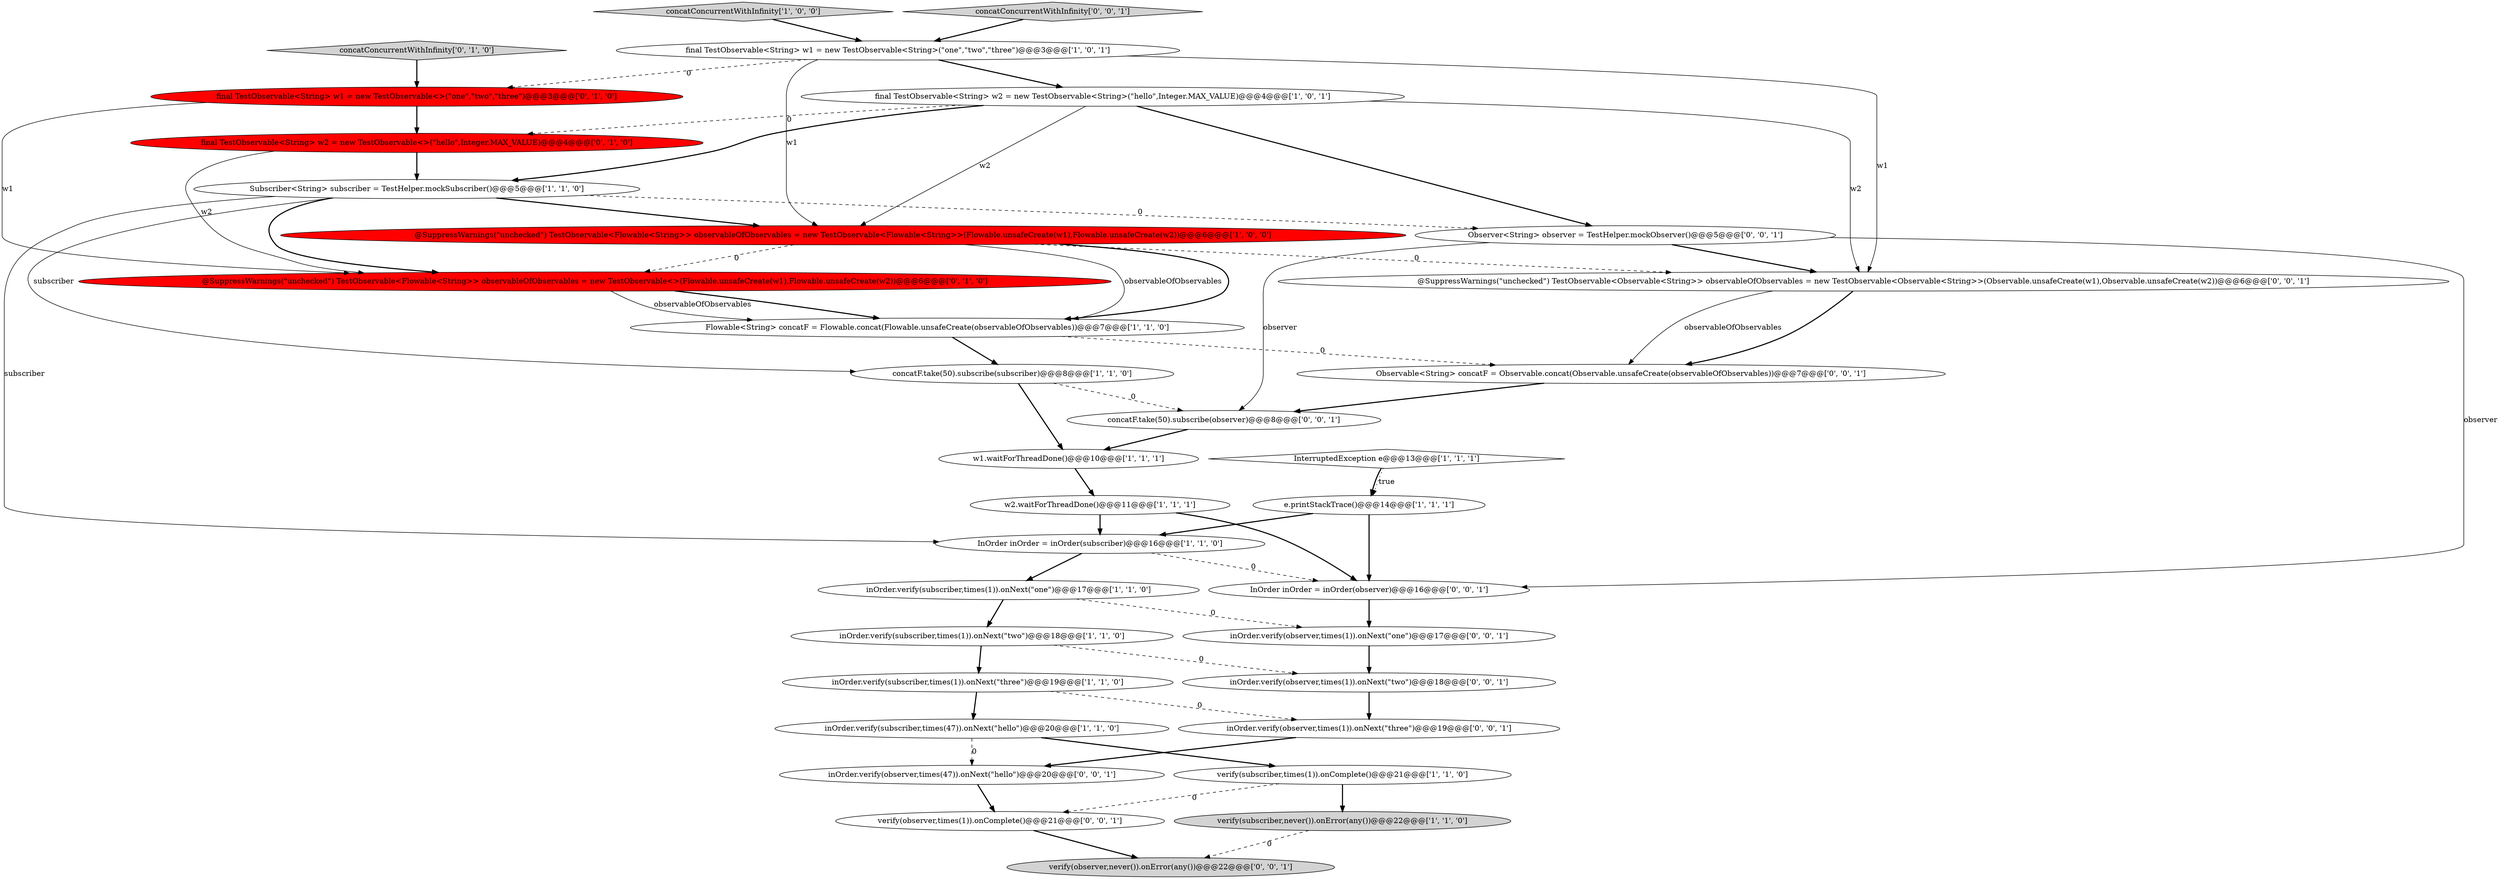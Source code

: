 digraph {
14 [style = filled, label = "InterruptedException e@@@13@@@['1', '1', '1']", fillcolor = white, shape = diamond image = "AAA0AAABBB1BBB"];
13 [style = filled, label = "final TestObservable<String> w2 = new TestObservable<String>(\"hello\",Integer.MAX_VALUE)@@@4@@@['1', '0', '1']", fillcolor = white, shape = ellipse image = "AAA0AAABBB1BBB"];
4 [style = filled, label = "verify(subscriber,never()).onError(any())@@@22@@@['1', '1', '0']", fillcolor = lightgray, shape = ellipse image = "AAA0AAABBB1BBB"];
24 [style = filled, label = "verify(observer,times(1)).onComplete()@@@21@@@['0', '0', '1']", fillcolor = white, shape = ellipse image = "AAA0AAABBB3BBB"];
12 [style = filled, label = "inOrder.verify(subscriber,times(1)).onNext(\"one\")@@@17@@@['1', '1', '0']", fillcolor = white, shape = ellipse image = "AAA0AAABBB1BBB"];
30 [style = filled, label = "inOrder.verify(observer,times(47)).onNext(\"hello\")@@@20@@@['0', '0', '1']", fillcolor = white, shape = ellipse image = "AAA0AAABBB3BBB"];
29 [style = filled, label = "Observable<String> concatF = Observable.concat(Observable.unsafeCreate(observableOfObservables))@@@7@@@['0', '0', '1']", fillcolor = white, shape = ellipse image = "AAA0AAABBB3BBB"];
21 [style = filled, label = "@SuppressWarnings(\"unchecked\") TestObservable<Flowable<String>> observableOfObservables = new TestObservable<>(Flowable.unsafeCreate(w1),Flowable.unsafeCreate(w2))@@@6@@@['0', '1', '0']", fillcolor = red, shape = ellipse image = "AAA1AAABBB2BBB"];
11 [style = filled, label = "Flowable<String> concatF = Flowable.concat(Flowable.unsafeCreate(observableOfObservables))@@@7@@@['1', '1', '0']", fillcolor = white, shape = ellipse image = "AAA0AAABBB1BBB"];
26 [style = filled, label = "inOrder.verify(observer,times(1)).onNext(\"three\")@@@19@@@['0', '0', '1']", fillcolor = white, shape = ellipse image = "AAA0AAABBB3BBB"];
7 [style = filled, label = "InOrder inOrder = inOrder(subscriber)@@@16@@@['1', '1', '0']", fillcolor = white, shape = ellipse image = "AAA0AAABBB1BBB"];
2 [style = filled, label = "w1.waitForThreadDone()@@@10@@@['1', '1', '1']", fillcolor = white, shape = ellipse image = "AAA0AAABBB1BBB"];
5 [style = filled, label = "inOrder.verify(subscriber,times(1)).onNext(\"two\")@@@18@@@['1', '1', '0']", fillcolor = white, shape = ellipse image = "AAA0AAABBB1BBB"];
31 [style = filled, label = "InOrder inOrder = inOrder(observer)@@@16@@@['0', '0', '1']", fillcolor = white, shape = ellipse image = "AAA0AAABBB3BBB"];
17 [style = filled, label = "concatConcurrentWithInfinity['1', '0', '0']", fillcolor = lightgray, shape = diamond image = "AAA0AAABBB1BBB"];
16 [style = filled, label = "e.printStackTrace()@@@14@@@['1', '1', '1']", fillcolor = white, shape = ellipse image = "AAA0AAABBB1BBB"];
22 [style = filled, label = "verify(observer,never()).onError(any())@@@22@@@['0', '0', '1']", fillcolor = lightgray, shape = ellipse image = "AAA0AAABBB3BBB"];
1 [style = filled, label = "w2.waitForThreadDone()@@@11@@@['1', '1', '1']", fillcolor = white, shape = ellipse image = "AAA0AAABBB1BBB"];
0 [style = filled, label = "Subscriber<String> subscriber = TestHelper.mockSubscriber()@@@5@@@['1', '1', '0']", fillcolor = white, shape = ellipse image = "AAA0AAABBB1BBB"];
3 [style = filled, label = "inOrder.verify(subscriber,times(47)).onNext(\"hello\")@@@20@@@['1', '1', '0']", fillcolor = white, shape = ellipse image = "AAA0AAABBB1BBB"];
23 [style = filled, label = "concatF.take(50).subscribe(observer)@@@8@@@['0', '0', '1']", fillcolor = white, shape = ellipse image = "AAA0AAABBB3BBB"];
19 [style = filled, label = "concatConcurrentWithInfinity['0', '1', '0']", fillcolor = lightgray, shape = diamond image = "AAA0AAABBB2BBB"];
9 [style = filled, label = "inOrder.verify(subscriber,times(1)).onNext(\"three\")@@@19@@@['1', '1', '0']", fillcolor = white, shape = ellipse image = "AAA0AAABBB1BBB"];
25 [style = filled, label = "inOrder.verify(observer,times(1)).onNext(\"two\")@@@18@@@['0', '0', '1']", fillcolor = white, shape = ellipse image = "AAA0AAABBB3BBB"];
10 [style = filled, label = "@SuppressWarnings(\"unchecked\") TestObservable<Flowable<String>> observableOfObservables = new TestObservable<Flowable<String>>(Flowable.unsafeCreate(w1),Flowable.unsafeCreate(w2))@@@6@@@['1', '0', '0']", fillcolor = red, shape = ellipse image = "AAA1AAABBB1BBB"];
15 [style = filled, label = "concatF.take(50).subscribe(subscriber)@@@8@@@['1', '1', '0']", fillcolor = white, shape = ellipse image = "AAA0AAABBB1BBB"];
27 [style = filled, label = "@SuppressWarnings(\"unchecked\") TestObservable<Observable<String>> observableOfObservables = new TestObservable<Observable<String>>(Observable.unsafeCreate(w1),Observable.unsafeCreate(w2))@@@6@@@['0', '0', '1']", fillcolor = white, shape = ellipse image = "AAA0AAABBB3BBB"];
20 [style = filled, label = "final TestObservable<String> w2 = new TestObservable<>(\"hello\",Integer.MAX_VALUE)@@@4@@@['0', '1', '0']", fillcolor = red, shape = ellipse image = "AAA1AAABBB2BBB"];
18 [style = filled, label = "final TestObservable<String> w1 = new TestObservable<>(\"one\",\"two\",\"three\")@@@3@@@['0', '1', '0']", fillcolor = red, shape = ellipse image = "AAA1AAABBB2BBB"];
6 [style = filled, label = "final TestObservable<String> w1 = new TestObservable<String>(\"one\",\"two\",\"three\")@@@3@@@['1', '0', '1']", fillcolor = white, shape = ellipse image = "AAA0AAABBB1BBB"];
33 [style = filled, label = "inOrder.verify(observer,times(1)).onNext(\"one\")@@@17@@@['0', '0', '1']", fillcolor = white, shape = ellipse image = "AAA0AAABBB3BBB"];
8 [style = filled, label = "verify(subscriber,times(1)).onComplete()@@@21@@@['1', '1', '0']", fillcolor = white, shape = ellipse image = "AAA0AAABBB1BBB"];
32 [style = filled, label = "concatConcurrentWithInfinity['0', '0', '1']", fillcolor = lightgray, shape = diamond image = "AAA0AAABBB3BBB"];
28 [style = filled, label = "Observer<String> observer = TestHelper.mockObserver()@@@5@@@['0', '0', '1']", fillcolor = white, shape = ellipse image = "AAA0AAABBB3BBB"];
14->16 [style = bold, label=""];
10->11 [style = solid, label="observableOfObservables"];
30->24 [style = bold, label=""];
15->2 [style = bold, label=""];
19->18 [style = bold, label=""];
13->27 [style = solid, label="w2"];
10->21 [style = dashed, label="0"];
15->23 [style = dashed, label="0"];
7->31 [style = dashed, label="0"];
12->5 [style = bold, label=""];
27->29 [style = solid, label="observableOfObservables"];
5->9 [style = bold, label=""];
12->33 [style = dashed, label="0"];
3->30 [style = dashed, label="0"];
17->6 [style = bold, label=""];
7->12 [style = bold, label=""];
2->1 [style = bold, label=""];
0->7 [style = solid, label="subscriber"];
13->20 [style = dashed, label="0"];
20->0 [style = bold, label=""];
16->7 [style = bold, label=""];
11->29 [style = dashed, label="0"];
5->25 [style = dashed, label="0"];
0->21 [style = bold, label=""];
13->10 [style = solid, label="w2"];
29->23 [style = bold, label=""];
4->22 [style = dashed, label="0"];
8->24 [style = dashed, label="0"];
10->27 [style = dashed, label="0"];
0->28 [style = dashed, label="0"];
24->22 [style = bold, label=""];
20->21 [style = solid, label="w2"];
1->7 [style = bold, label=""];
32->6 [style = bold, label=""];
11->15 [style = bold, label=""];
18->21 [style = solid, label="w1"];
26->30 [style = bold, label=""];
6->18 [style = dashed, label="0"];
6->27 [style = solid, label="w1"];
14->16 [style = dotted, label="true"];
18->20 [style = bold, label=""];
0->10 [style = bold, label=""];
21->11 [style = bold, label=""];
33->25 [style = bold, label=""];
28->23 [style = solid, label="observer"];
16->31 [style = bold, label=""];
3->8 [style = bold, label=""];
6->13 [style = bold, label=""];
31->33 [style = bold, label=""];
21->11 [style = solid, label="observableOfObservables"];
25->26 [style = bold, label=""];
9->26 [style = dashed, label="0"];
9->3 [style = bold, label=""];
0->15 [style = solid, label="subscriber"];
23->2 [style = bold, label=""];
28->27 [style = bold, label=""];
8->4 [style = bold, label=""];
13->28 [style = bold, label=""];
27->29 [style = bold, label=""];
1->31 [style = bold, label=""];
6->10 [style = solid, label="w1"];
28->31 [style = solid, label="observer"];
13->0 [style = bold, label=""];
10->11 [style = bold, label=""];
}
